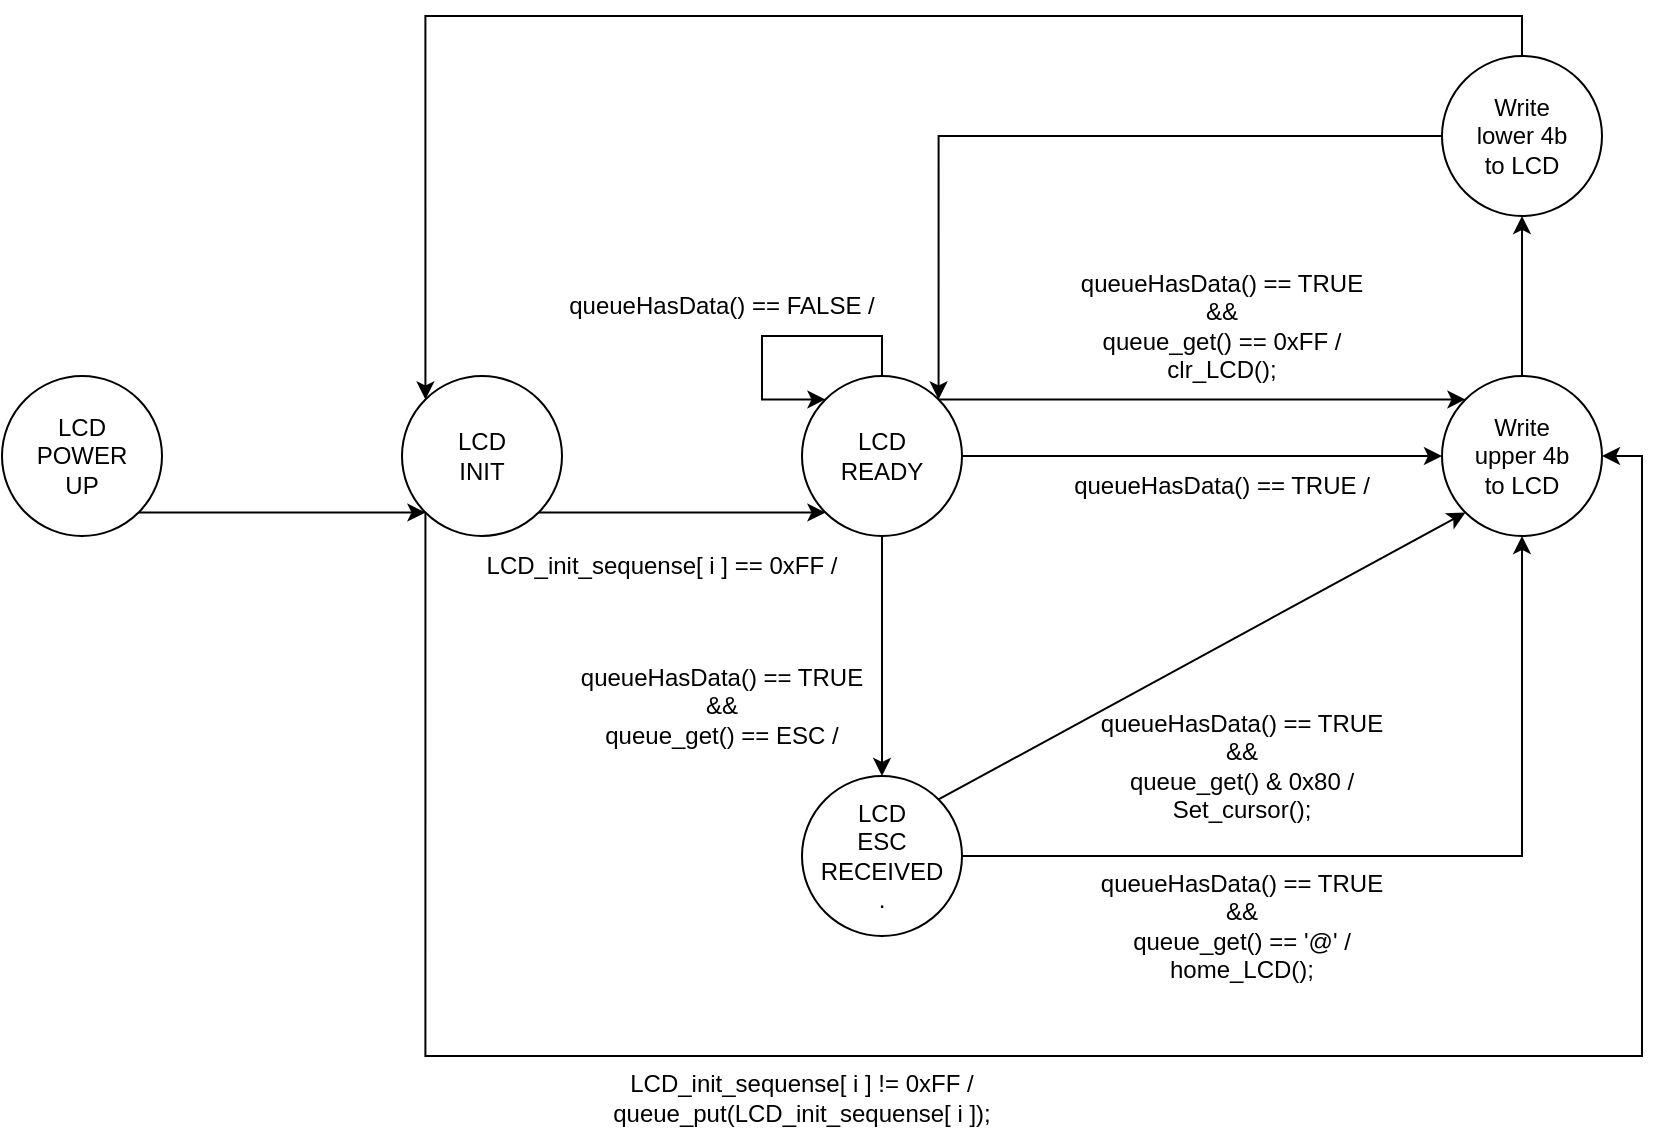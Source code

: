 <mxfile version="20.8.10" type="device"><diagram name="Page-1" id="RRY2pEi8VSB7-A9Dv2vH"><mxGraphModel dx="900" dy="835" grid="1" gridSize="10" guides="1" tooltips="1" connect="1" arrows="1" fold="1" page="0" pageScale="1" pageWidth="1169" pageHeight="827" math="0" shadow="0"><root><mxCell id="0"/><mxCell id="1" parent="0"/><mxCell id="_wTzhBorUXE81qCtXbif-6" style="edgeStyle=orthogonalEdgeStyle;rounded=0;orthogonalLoop=1;jettySize=auto;html=1;exitX=1;exitY=0.5;exitDx=0;exitDy=0;entryX=0;entryY=0.5;entryDx=0;entryDy=0;" edge="1" parent="1" source="_wTzhBorUXE81qCtXbif-2" target="_wTzhBorUXE81qCtXbif-20"><mxGeometry relative="1" as="geometry"><mxPoint x="920" y="268" as="targetPoint"/></mxGeometry></mxCell><mxCell id="_wTzhBorUXE81qCtXbif-24" style="edgeStyle=orthogonalEdgeStyle;rounded=0;orthogonalLoop=1;jettySize=auto;html=1;exitX=0.5;exitY=1;exitDx=0;exitDy=0;entryX=0.5;entryY=0;entryDx=0;entryDy=0;" edge="1" parent="1" source="_wTzhBorUXE81qCtXbif-2" target="_wTzhBorUXE81qCtXbif-4"><mxGeometry relative="1" as="geometry"/></mxCell><mxCell id="_wTzhBorUXE81qCtXbif-26" style="edgeStyle=orthogonalEdgeStyle;rounded=0;orthogonalLoop=1;jettySize=auto;html=1;exitX=1;exitY=0;exitDx=0;exitDy=0;entryX=0;entryY=0;entryDx=0;entryDy=0;" edge="1" parent="1" source="_wTzhBorUXE81qCtXbif-2" target="_wTzhBorUXE81qCtXbif-20"><mxGeometry relative="1" as="geometry"><mxPoint x="920" y="212" as="targetPoint"/></mxGeometry></mxCell><mxCell id="_wTzhBorUXE81qCtXbif-2" value="LCD&lt;br&gt;READY" style="ellipse;whiteSpace=wrap;html=1;aspect=fixed;" vertex="1" parent="1"><mxGeometry x="600" y="200" width="80" height="80" as="geometry"/></mxCell><mxCell id="_wTzhBorUXE81qCtXbif-28" style="rounded=0;orthogonalLoop=1;jettySize=auto;html=1;exitX=1;exitY=0;exitDx=0;exitDy=0;entryX=0;entryY=1;entryDx=0;entryDy=0;" edge="1" parent="1" source="_wTzhBorUXE81qCtXbif-4" target="_wTzhBorUXE81qCtXbif-20"><mxGeometry relative="1" as="geometry"/></mxCell><mxCell id="_wTzhBorUXE81qCtXbif-31" style="edgeStyle=orthogonalEdgeStyle;rounded=0;orthogonalLoop=1;jettySize=auto;html=1;exitX=1;exitY=0.5;exitDx=0;exitDy=0;entryX=0.5;entryY=1;entryDx=0;entryDy=0;" edge="1" parent="1" source="_wTzhBorUXE81qCtXbif-4" target="_wTzhBorUXE81qCtXbif-20"><mxGeometry relative="1" as="geometry"/></mxCell><mxCell id="_wTzhBorUXE81qCtXbif-4" value="LCD&lt;br&gt;ESC&lt;br&gt;RECEIVED&lt;br&gt;." style="ellipse;whiteSpace=wrap;html=1;aspect=fixed;" vertex="1" parent="1"><mxGeometry x="600" y="400" width="80" height="80" as="geometry"/></mxCell><mxCell id="_wTzhBorUXE81qCtXbif-10" value="queueHasData() == TRUE /" style="text;html=1;strokeColor=none;fillColor=none;align=center;verticalAlign=middle;whiteSpace=wrap;rounded=0;" vertex="1" parent="1"><mxGeometry x="730" y="240" width="160" height="30" as="geometry"/></mxCell><mxCell id="_wTzhBorUXE81qCtXbif-11" style="edgeStyle=orthogonalEdgeStyle;rounded=0;orthogonalLoop=1;jettySize=auto;html=1;exitX=0.5;exitY=0;exitDx=0;exitDy=0;entryX=0;entryY=0;entryDx=0;entryDy=0;" edge="1" parent="1" source="_wTzhBorUXE81qCtXbif-2" target="_wTzhBorUXE81qCtXbif-2"><mxGeometry relative="1" as="geometry"><Array as="points"><mxPoint x="640" y="180"/><mxPoint x="580" y="180"/><mxPoint x="580" y="212"/></Array></mxGeometry></mxCell><mxCell id="_wTzhBorUXE81qCtXbif-12" value="queueHasData() == FALSE /" style="text;html=1;strokeColor=none;fillColor=none;align=center;verticalAlign=middle;whiteSpace=wrap;rounded=0;" vertex="1" parent="1"><mxGeometry x="480" y="150" width="160" height="30" as="geometry"/></mxCell><mxCell id="_wTzhBorUXE81qCtXbif-15" style="edgeStyle=orthogonalEdgeStyle;rounded=0;orthogonalLoop=1;jettySize=auto;html=1;exitX=1;exitY=1;exitDx=0;exitDy=0;entryX=0;entryY=1;entryDx=0;entryDy=0;" edge="1" parent="1" source="_wTzhBorUXE81qCtXbif-13" target="_wTzhBorUXE81qCtXbif-14"><mxGeometry relative="1" as="geometry"/></mxCell><mxCell id="_wTzhBorUXE81qCtXbif-13" value="LCD&lt;br&gt;POWER&lt;br&gt;UP" style="ellipse;whiteSpace=wrap;html=1;aspect=fixed;" vertex="1" parent="1"><mxGeometry x="200" y="200" width="80" height="80" as="geometry"/></mxCell><mxCell id="_wTzhBorUXE81qCtXbif-17" style="edgeStyle=orthogonalEdgeStyle;rounded=0;orthogonalLoop=1;jettySize=auto;html=1;exitX=1;exitY=1;exitDx=0;exitDy=0;entryX=0;entryY=1;entryDx=0;entryDy=0;" edge="1" parent="1" source="_wTzhBorUXE81qCtXbif-14" target="_wTzhBorUXE81qCtXbif-2"><mxGeometry relative="1" as="geometry"/></mxCell><mxCell id="_wTzhBorUXE81qCtXbif-36" style="edgeStyle=orthogonalEdgeStyle;rounded=0;orthogonalLoop=1;jettySize=auto;html=1;exitX=0;exitY=1;exitDx=0;exitDy=0;entryX=1;entryY=0.5;entryDx=0;entryDy=0;" edge="1" parent="1" source="_wTzhBorUXE81qCtXbif-14" target="_wTzhBorUXE81qCtXbif-20"><mxGeometry relative="1" as="geometry"><Array as="points"><mxPoint x="412" y="540"/><mxPoint x="1020" y="540"/><mxPoint x="1020" y="240"/></Array></mxGeometry></mxCell><mxCell id="_wTzhBorUXE81qCtXbif-14" value="LCD&lt;br&gt;INIT" style="ellipse;whiteSpace=wrap;html=1;aspect=fixed;" vertex="1" parent="1"><mxGeometry x="400" y="200" width="80" height="80" as="geometry"/></mxCell><mxCell id="_wTzhBorUXE81qCtXbif-18" value="LCD_init_sequense[ i ] == 0xFF /" style="text;html=1;strokeColor=none;fillColor=none;align=center;verticalAlign=middle;whiteSpace=wrap;rounded=0;" vertex="1" parent="1"><mxGeometry x="440" y="280" width="180" height="30" as="geometry"/></mxCell><mxCell id="_wTzhBorUXE81qCtXbif-19" value="LCD_init_sequense[ i ] != 0xFF /&lt;br&gt;queue_put(LCD_init_sequense[ i ]);" style="text;html=1;strokeColor=none;fillColor=none;align=center;verticalAlign=middle;whiteSpace=wrap;rounded=0;" vertex="1" parent="1"><mxGeometry x="500" y="546" width="200" height="30" as="geometry"/></mxCell><mxCell id="_wTzhBorUXE81qCtXbif-33" style="edgeStyle=orthogonalEdgeStyle;rounded=0;orthogonalLoop=1;jettySize=auto;html=1;exitX=0.5;exitY=0;exitDx=0;exitDy=0;entryX=0.5;entryY=1;entryDx=0;entryDy=0;" edge="1" parent="1" source="_wTzhBorUXE81qCtXbif-20" target="_wTzhBorUXE81qCtXbif-21"><mxGeometry relative="1" as="geometry"/></mxCell><mxCell id="_wTzhBorUXE81qCtXbif-20" value="Write&lt;br&gt;upper 4b&lt;br&gt;to LCD" style="ellipse;whiteSpace=wrap;html=1;aspect=fixed;" vertex="1" parent="1"><mxGeometry x="920" y="200" width="80" height="80" as="geometry"/></mxCell><mxCell id="_wTzhBorUXE81qCtXbif-34" style="rounded=0;orthogonalLoop=1;jettySize=auto;html=1;exitX=0;exitY=0.5;exitDx=0;exitDy=0;entryX=1;entryY=0;entryDx=0;entryDy=0;edgeStyle=orthogonalEdgeStyle;" edge="1" parent="1" source="_wTzhBorUXE81qCtXbif-21" target="_wTzhBorUXE81qCtXbif-2"><mxGeometry relative="1" as="geometry"><mxPoint x="690.0" y="170" as="targetPoint"/></mxGeometry></mxCell><mxCell id="_wTzhBorUXE81qCtXbif-38" style="edgeStyle=orthogonalEdgeStyle;rounded=0;orthogonalLoop=1;jettySize=auto;html=1;exitX=0.5;exitY=0;exitDx=0;exitDy=0;entryX=0;entryY=0;entryDx=0;entryDy=0;" edge="1" parent="1" source="_wTzhBorUXE81qCtXbif-21" target="_wTzhBorUXE81qCtXbif-14"><mxGeometry relative="1" as="geometry"/></mxCell><mxCell id="_wTzhBorUXE81qCtXbif-21" value="Write&lt;br&gt;lower 4b&lt;br&gt;to LCD" style="ellipse;whiteSpace=wrap;html=1;aspect=fixed;" vertex="1" parent="1"><mxGeometry x="920" y="40" width="80" height="80" as="geometry"/></mxCell><mxCell id="_wTzhBorUXE81qCtXbif-23" value="queueHasData() == TRUE&lt;br&gt;&amp;amp;&amp;amp;&lt;br&gt;queue_get() == 0xFF /&lt;br&gt;clr_LCD();" style="text;html=1;strokeColor=none;fillColor=none;align=center;verticalAlign=middle;whiteSpace=wrap;rounded=0;" vertex="1" parent="1"><mxGeometry x="730" y="160" width="160" height="30" as="geometry"/></mxCell><mxCell id="_wTzhBorUXE81qCtXbif-25" value="queueHasData() == TRUE&lt;br&gt;&amp;amp;&amp;amp;&lt;br&gt;queue_get() == ESC /&lt;br&gt;" style="text;html=1;strokeColor=none;fillColor=none;align=center;verticalAlign=middle;whiteSpace=wrap;rounded=0;" vertex="1" parent="1"><mxGeometry x="480" y="350" width="160" height="30" as="geometry"/></mxCell><mxCell id="_wTzhBorUXE81qCtXbif-30" value="queueHasData() == TRUE&lt;br&gt;&amp;amp;&amp;amp;&lt;br&gt;queue_get() &amp;amp; 0x80 /&lt;br&gt;Set_cursor();" style="text;html=1;strokeColor=none;fillColor=none;align=center;verticalAlign=middle;whiteSpace=wrap;rounded=0;" vertex="1" parent="1"><mxGeometry x="740" y="380" width="160" height="30" as="geometry"/></mxCell><mxCell id="_wTzhBorUXE81qCtXbif-32" value="queueHasData() == TRUE&lt;br&gt;&amp;amp;&amp;amp;&lt;br&gt;queue_get() == '@' /&lt;br&gt;home_LCD();" style="text;html=1;strokeColor=none;fillColor=none;align=center;verticalAlign=middle;whiteSpace=wrap;rounded=0;" vertex="1" parent="1"><mxGeometry x="740" y="460" width="160" height="30" as="geometry"/></mxCell></root></mxGraphModel></diagram></mxfile>